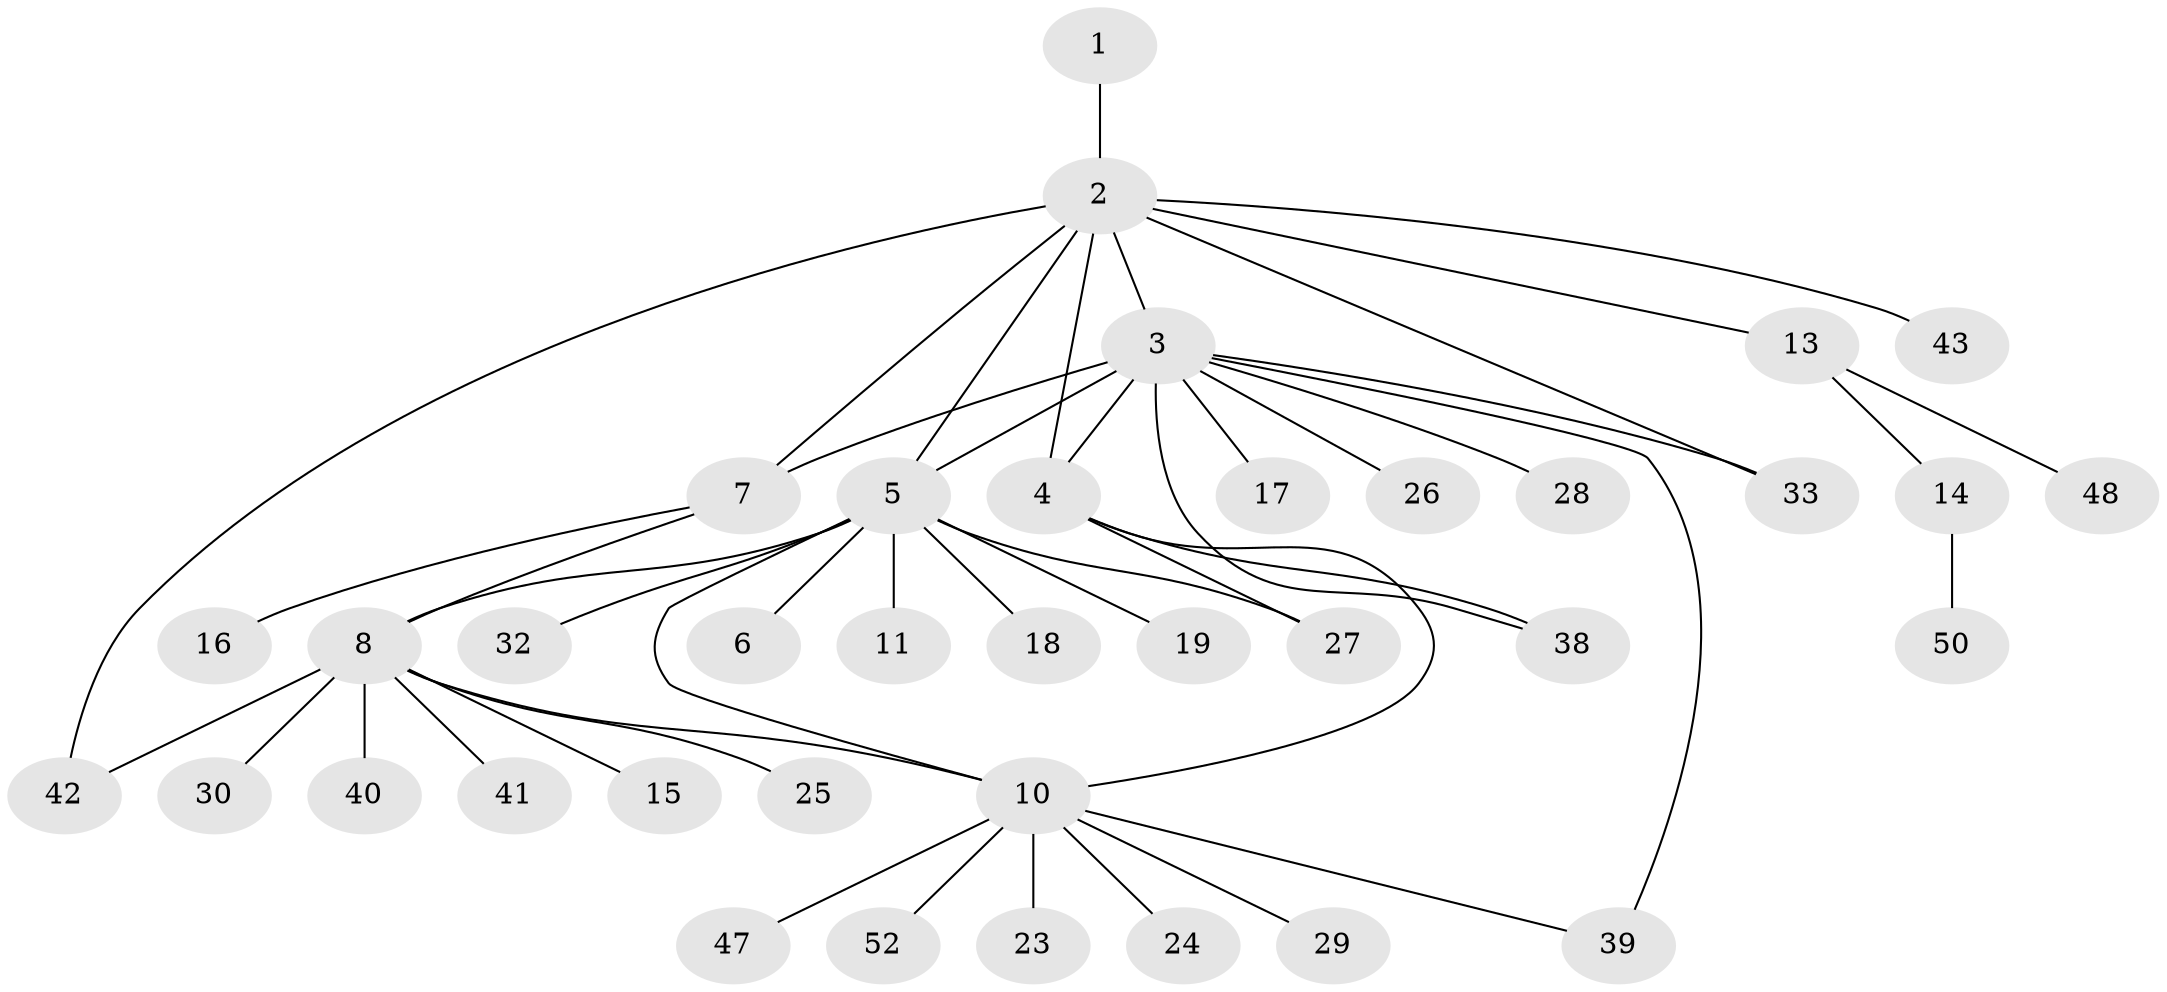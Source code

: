 // Generated by graph-tools (version 1.1) at 2025/24/03/03/25 07:24:09]
// undirected, 37 vertices, 47 edges
graph export_dot {
graph [start="1"]
  node [color=gray90,style=filled];
  1 [super="+45"];
  2 [super="+34"];
  3 [super="+12"];
  4 [super="+9"];
  5 [super="+44"];
  6;
  7 [super="+22"];
  8 [super="+20"];
  10 [super="+21"];
  11;
  13 [super="+36"];
  14 [super="+46"];
  15;
  16;
  17 [super="+51"];
  18;
  19;
  23;
  24;
  25;
  26;
  27 [super="+35"];
  28 [super="+31"];
  29;
  30;
  32 [super="+37"];
  33;
  38;
  39 [super="+49"];
  40;
  41;
  42;
  43;
  47;
  48;
  50;
  52;
  1 -- 2;
  2 -- 3;
  2 -- 5;
  2 -- 7;
  2 -- 13;
  2 -- 33;
  2 -- 42;
  2 -- 43;
  2 -- 4;
  3 -- 4;
  3 -- 5;
  3 -- 7 [weight=2];
  3 -- 17;
  3 -- 26;
  3 -- 28;
  3 -- 33;
  3 -- 38;
  3 -- 39;
  4 -- 38;
  4 -- 10;
  4 -- 27;
  5 -- 6;
  5 -- 8;
  5 -- 10;
  5 -- 11;
  5 -- 18;
  5 -- 19;
  5 -- 27;
  5 -- 32;
  7 -- 8;
  7 -- 16;
  8 -- 10;
  8 -- 15;
  8 -- 25;
  8 -- 30;
  8 -- 40;
  8 -- 41;
  8 -- 42;
  10 -- 23;
  10 -- 29;
  10 -- 39;
  10 -- 52;
  10 -- 24;
  10 -- 47;
  13 -- 14;
  13 -- 48;
  14 -- 50;
}
